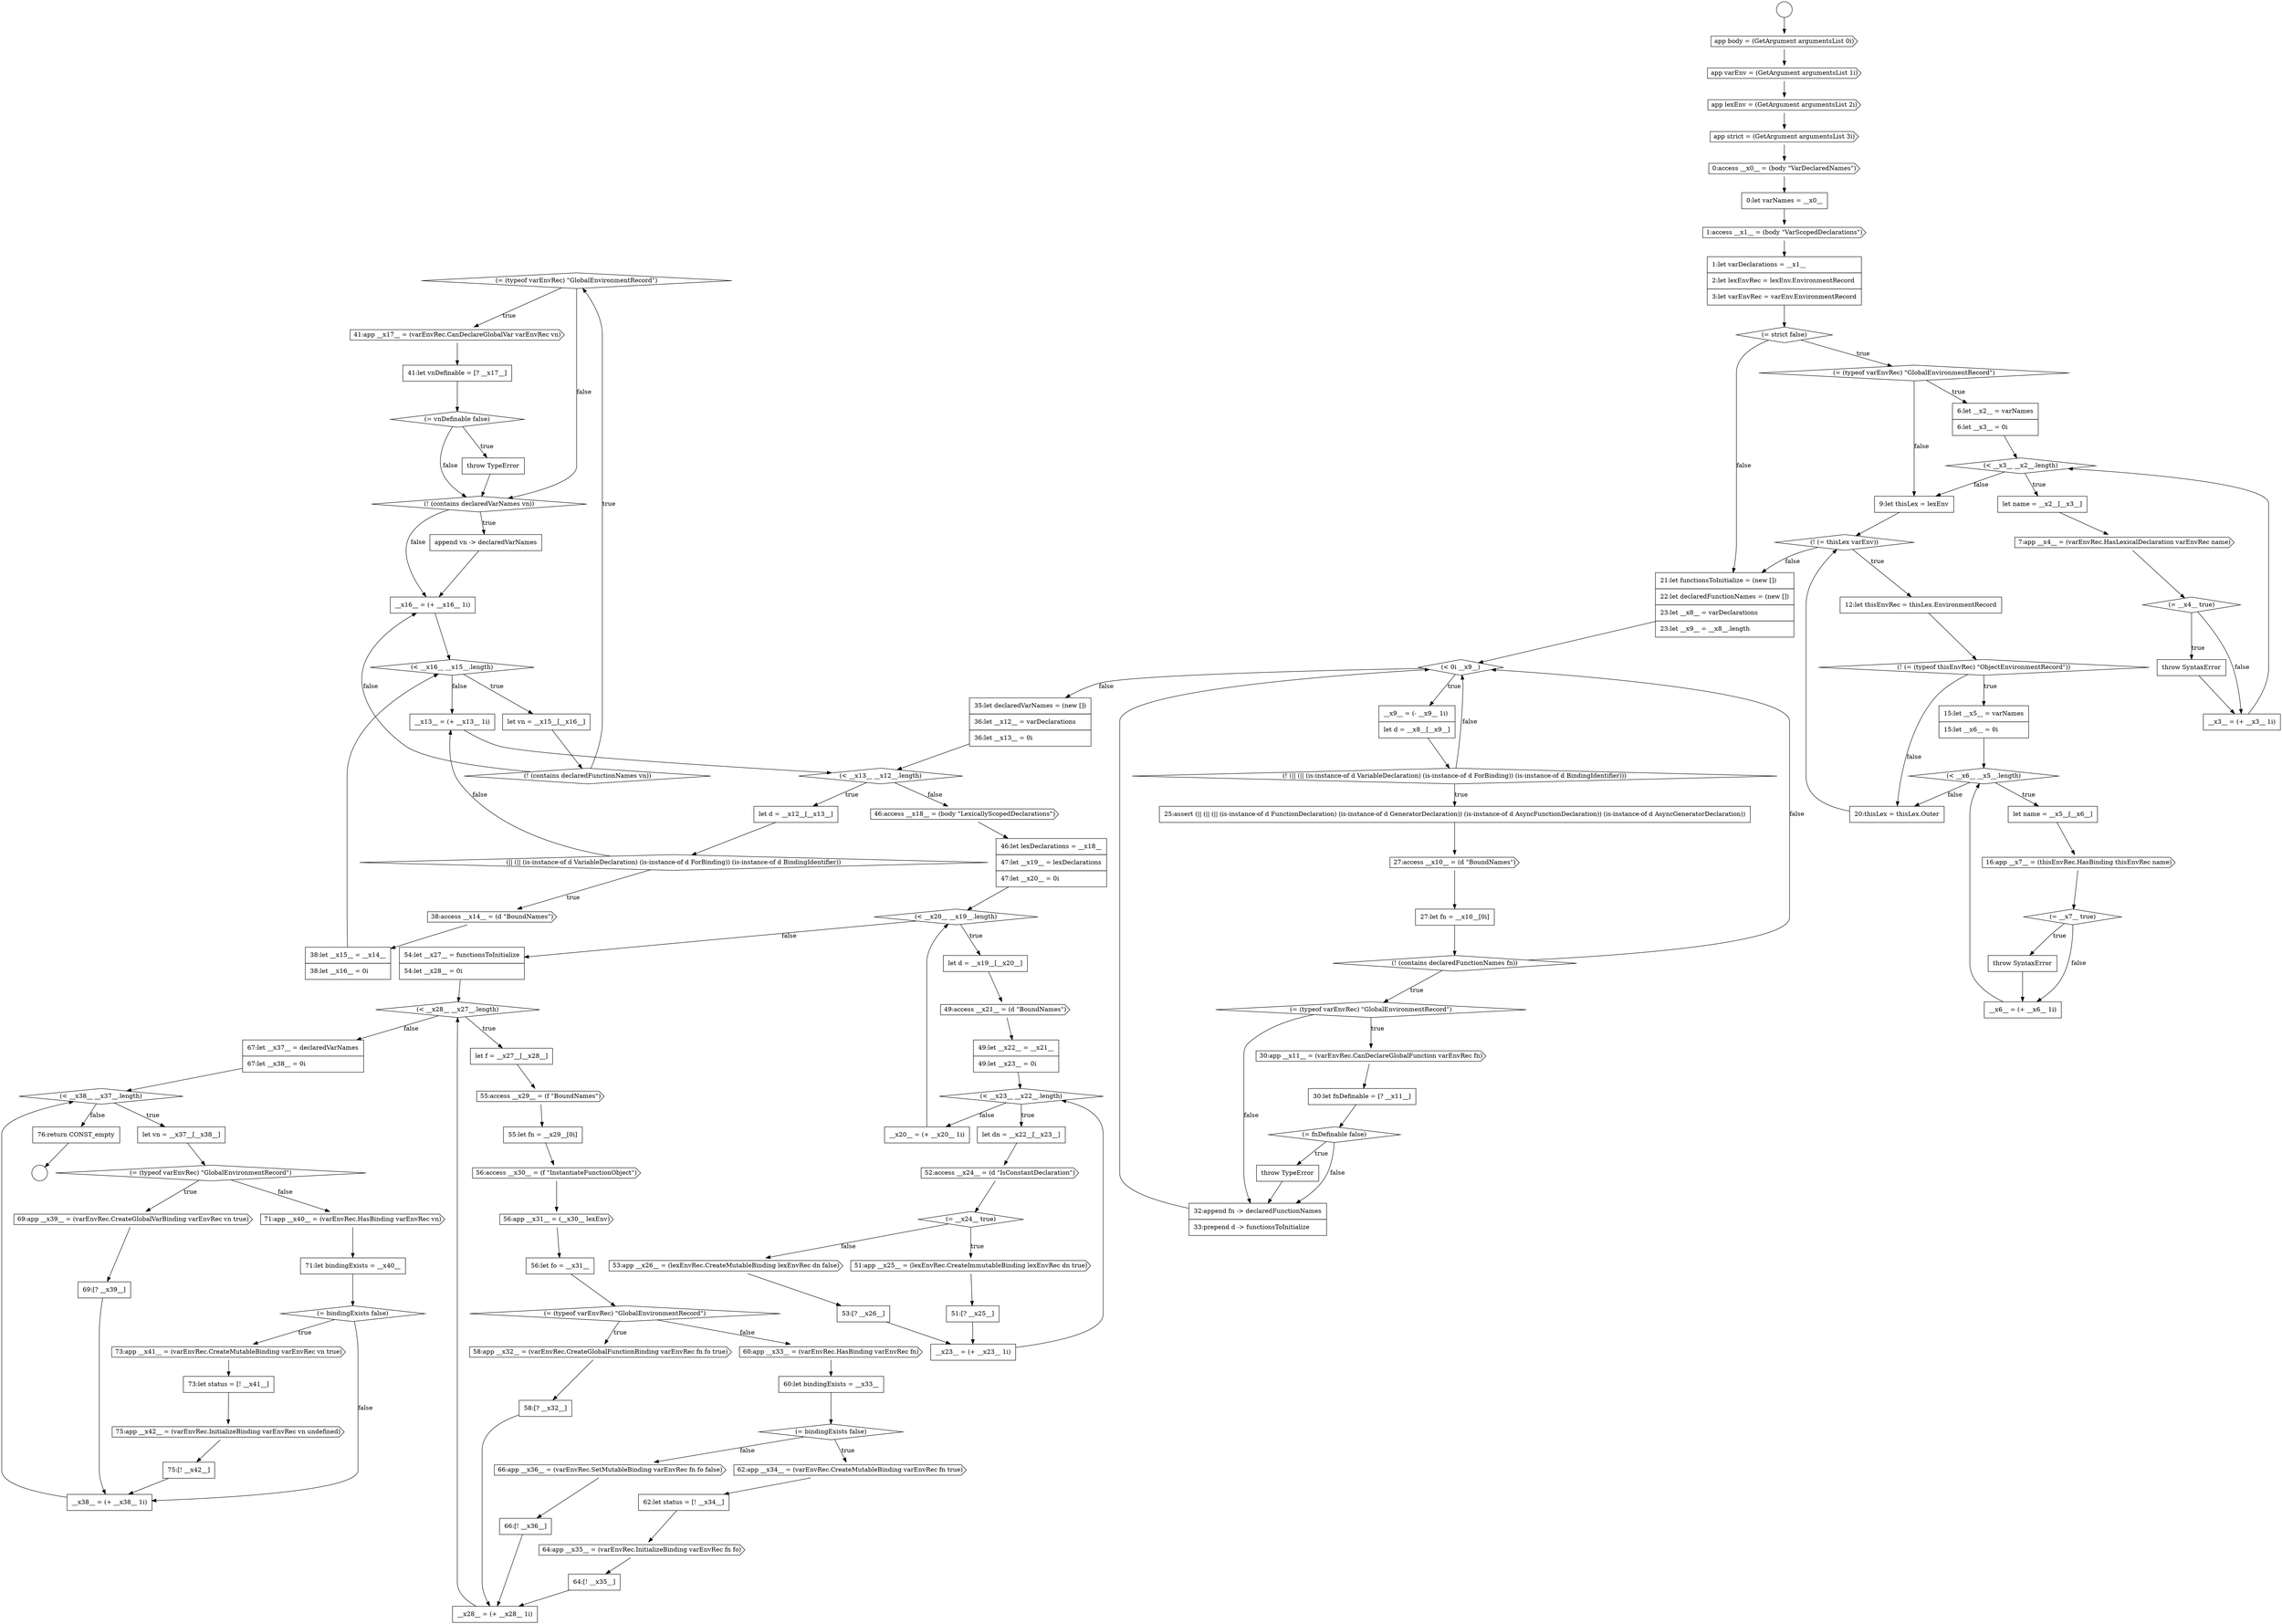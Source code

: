 digraph {
  node11391 [shape=diamond, label=<<font color="black">(= (typeof varEnvRec) &quot;GlobalEnvironmentRecord&quot;)</font>> color="black" fillcolor="white" style=filled]
  node11445 [shape=diamond, label=<<font color="black">(= bindingExists false)</font>> color="black" fillcolor="white" style=filled]
  node11372 [shape=none, margin=0, label=<<font color="black">
    <table border="0" cellborder="1" cellspacing="0" cellpadding="10">
      <tr><td align="left">25:assert (|| (|| (|| (is-instance-of d FunctionDeclaration) (is-instance-of d GeneratorDeclaration)) (is-instance-of d AsyncFunctionDeclaration)) (is-instance-of d AsyncGeneratorDeclaration))</td></tr>
    </table>
  </font>> color="black" fillcolor="white" style=filled]
  node11394 [shape=diamond, label=<<font color="black">(= vnDefinable false)</font>> color="black" fillcolor="white" style=filled]
  node11385 [shape=diamond, label=<<font color="black">(|| (|| (is-instance-of d VariableDeclaration) (is-instance-of d ForBinding)) (is-instance-of d BindingIdentifier))</font>> color="black" fillcolor="white" style=filled]
  node11352 [shape=cds, label=<<font color="black">7:app __x4__ = (varEnvRec.HasLexicalDeclaration varEnvRec name)</font>> color="black" fillcolor="white" style=filled]
  node11350 [shape=diamond, label=<<font color="black">(&lt; __x3__ __x2__.length)</font>> color="black" fillcolor="white" style=filled]
  node11409 [shape=diamond, label=<<font color="black">(= __x24__ true)</font>> color="black" fillcolor="white" style=filled]
  node11353 [shape=diamond, label=<<font color="black">(= __x4__ true)</font>> color="black" fillcolor="white" style=filled]
  node11440 [shape=diamond, label=<<font color="black">(= (typeof varEnvRec) &quot;GlobalEnvironmentRecord&quot;)</font>> color="black" fillcolor="white" style=filled]
  node11399 [shape=none, margin=0, label=<<font color="black">
    <table border="0" cellborder="1" cellspacing="0" cellpadding="10">
      <tr><td align="left">__x13__ = (+ __x13__ 1i)</td></tr>
    </table>
  </font>> color="black" fillcolor="white" style=filled]
  node11417 [shape=diamond, label=<<font color="black">(&lt; __x28__ __x27__.length)</font>> color="black" fillcolor="white" style=filled]
  node11449 [shape=none, margin=0, label=<<font color="black">
    <table border="0" cellborder="1" cellspacing="0" cellpadding="10">
      <tr><td align="left">75:[! __x42__]</td></tr>
    </table>
  </font>> color="black" fillcolor="white" style=filled]
  node11436 [shape=none, margin=0, label=<<font color="black">
    <table border="0" cellborder="1" cellspacing="0" cellpadding="10">
      <tr><td align="left">__x28__ = (+ __x28__ 1i)</td></tr>
    </table>
  </font>> color="black" fillcolor="white" style=filled]
  node11382 [shape=none, margin=0, label=<<font color="black">
    <table border="0" cellborder="1" cellspacing="0" cellpadding="10">
      <tr><td align="left">35:let declaredVarNames = (new [])</td></tr>
      <tr><td align="left">36:let __x12__ = varDeclarations</td></tr>
      <tr><td align="left">36:let __x13__ = 0i</td></tr>
    </table>
  </font>> color="black" fillcolor="white" style=filled]
  node11340 [shape=cds, label=<<font color="black">app varEnv = (GetArgument argumentsList 1i)</font>> color="black" fillcolor="white" style=filled]
  node11426 [shape=none, margin=0, label=<<font color="black">
    <table border="0" cellborder="1" cellspacing="0" cellpadding="10">
      <tr><td align="left">58:[? __x32__]</td></tr>
    </table>
  </font>> color="black" fillcolor="white" style=filled]
  node11421 [shape=cds, label=<<font color="black">56:access __x30__ = (f &quot;InstantiateFunctionObject&quot;)</font>> color="black" fillcolor="white" style=filled]
  node11431 [shape=none, margin=0, label=<<font color="black">
    <table border="0" cellborder="1" cellspacing="0" cellpadding="10">
      <tr><td align="left">62:let status = [! __x34__]</td></tr>
    </table>
  </font>> color="black" fillcolor="white" style=filled]
  node11448 [shape=cds, label=<<font color="black">75:app __x42__ = (varEnvRec.InitializeBinding varEnvRec vn undefined)</font>> color="black" fillcolor="white" style=filled]
  node11416 [shape=none, margin=0, label=<<font color="black">
    <table border="0" cellborder="1" cellspacing="0" cellpadding="10">
      <tr><td align="left">54:let __x27__ = functionsToInitialize</td></tr>
      <tr><td align="left">54:let __x28__ = 0i</td></tr>
    </table>
  </font>> color="black" fillcolor="white" style=filled]
  node11378 [shape=none, margin=0, label=<<font color="black">
    <table border="0" cellborder="1" cellspacing="0" cellpadding="10">
      <tr><td align="left">30:let fnDefinable = [? __x11__]</td></tr>
    </table>
  </font>> color="black" fillcolor="white" style=filled]
  node11363 [shape=cds, label=<<font color="black">16:app __x7__ = (thisEnvRec.HasBinding thisEnvRec name)</font>> color="black" fillcolor="white" style=filled]
  node11404 [shape=cds, label=<<font color="black">49:access __x21__ = (d &quot;BoundNames&quot;)</font>> color="black" fillcolor="white" style=filled]
  node11441 [shape=cds, label=<<font color="black">69:app __x39__ = (varEnvRec.CreateGlobalVarBinding varEnvRec vn true)</font>> color="black" fillcolor="white" style=filled]
  node11344 [shape=none, margin=0, label=<<font color="black">
    <table border="0" cellborder="1" cellspacing="0" cellpadding="10">
      <tr><td align="left">0:let varNames = __x0__</td></tr>
    </table>
  </font>> color="black" fillcolor="white" style=filled]
  node11389 [shape=none, margin=0, label=<<font color="black">
    <table border="0" cellborder="1" cellspacing="0" cellpadding="10">
      <tr><td align="left">let vn = __x15__[__x16__]</td></tr>
    </table>
  </font>> color="black" fillcolor="white" style=filled]
  node11398 [shape=none, margin=0, label=<<font color="black">
    <table border="0" cellborder="1" cellspacing="0" cellpadding="10">
      <tr><td align="left">__x16__ = (+ __x16__ 1i)</td></tr>
    </table>
  </font>> color="black" fillcolor="white" style=filled]
  node11446 [shape=cds, label=<<font color="black">73:app __x41__ = (varEnvRec.CreateMutableBinding varEnvRec vn true)</font>> color="black" fillcolor="white" style=filled]
  node11346 [shape=none, margin=0, label=<<font color="black">
    <table border="0" cellborder="1" cellspacing="0" cellpadding="10">
      <tr><td align="left">1:let varDeclarations = __x1__</td></tr>
      <tr><td align="left">2:let lexEnvRec = lexEnv.EnvironmentRecord</td></tr>
      <tr><td align="left">3:let varEnvRec = varEnv.EnvironmentRecord</td></tr>
    </table>
  </font>> color="black" fillcolor="white" style=filled]
  node11408 [shape=cds, label=<<font color="black">52:access __x24__ = (d &quot;IsConstantDeclaration&quot;)</font>> color="black" fillcolor="white" style=filled]
  node11367 [shape=none, margin=0, label=<<font color="black">
    <table border="0" cellborder="1" cellspacing="0" cellpadding="10">
      <tr><td align="left">20:thisLex = thisLex.Outer</td></tr>
    </table>
  </font>> color="black" fillcolor="white" style=filled]
  node11357 [shape=diamond, label=<<font color="black">(! (= thisLex varEnv))</font>> color="black" fillcolor="white" style=filled]
  node11384 [shape=none, margin=0, label=<<font color="black">
    <table border="0" cellborder="1" cellspacing="0" cellpadding="10">
      <tr><td align="left">let d = __x12__[__x13__]</td></tr>
    </table>
  </font>> color="black" fillcolor="white" style=filled]
  node11413 [shape=none, margin=0, label=<<font color="black">
    <table border="0" cellborder="1" cellspacing="0" cellpadding="10">
      <tr><td align="left">53:[? __x26__]</td></tr>
    </table>
  </font>> color="black" fillcolor="white" style=filled]
  node11395 [shape=none, margin=0, label=<<font color="black">
    <table border="0" cellborder="1" cellspacing="0" cellpadding="10">
      <tr><td align="left">throw TypeError</td></tr>
    </table>
  </font>> color="black" fillcolor="white" style=filled]
  node11410 [shape=cds, label=<<font color="black">51:app __x25__ = (lexEnvRec.CreateImmutableBinding lexEnvRec dn true)</font>> color="black" fillcolor="white" style=filled]
  node11424 [shape=diamond, label=<<font color="black">(= (typeof varEnvRec) &quot;GlobalEnvironmentRecord&quot;)</font>> color="black" fillcolor="white" style=filled]
  node11339 [shape=cds, label=<<font color="black">app body = (GetArgument argumentsList 0i)</font>> color="black" fillcolor="white" style=filled]
  node11388 [shape=diamond, label=<<font color="black">(&lt; __x16__ __x15__.length)</font>> color="black" fillcolor="white" style=filled]
  node11439 [shape=none, margin=0, label=<<font color="black">
    <table border="0" cellborder="1" cellspacing="0" cellpadding="10">
      <tr><td align="left">let vn = __x37__[__x38__]</td></tr>
    </table>
  </font>> color="black" fillcolor="white" style=filled]
  node11371 [shape=diamond, label=<<font color="black">(! (|| (|| (is-instance-of d VariableDeclaration) (is-instance-of d ForBinding)) (is-instance-of d BindingIdentifier)))</font>> color="black" fillcolor="white" style=filled]
  node11376 [shape=diamond, label=<<font color="black">(= (typeof varEnvRec) &quot;GlobalEnvironmentRecord&quot;)</font>> color="black" fillcolor="white" style=filled]
  node11420 [shape=none, margin=0, label=<<font color="black">
    <table border="0" cellborder="1" cellspacing="0" cellpadding="10">
      <tr><td align="left">55:let fn = __x29__[0i]</td></tr>
    </table>
  </font>> color="black" fillcolor="white" style=filled]
  node11356 [shape=none, margin=0, label=<<font color="black">
    <table border="0" cellborder="1" cellspacing="0" cellpadding="10">
      <tr><td align="left">9:let thisLex = lexEnv</td></tr>
    </table>
  </font>> color="black" fillcolor="white" style=filled]
  node11435 [shape=none, margin=0, label=<<font color="black">
    <table border="0" cellborder="1" cellspacing="0" cellpadding="10">
      <tr><td align="left">66:[! __x36__]</td></tr>
    </table>
  </font>> color="black" fillcolor="white" style=filled]
  node11400 [shape=cds, label=<<font color="black">46:access __x18__ = (body &quot;LexicallyScopedDeclarations&quot;)</font>> color="black" fillcolor="white" style=filled]
  node11364 [shape=diamond, label=<<font color="black">(= __x7__ true)</font>> color="black" fillcolor="white" style=filled]
  node11403 [shape=none, margin=0, label=<<font color="black">
    <table border="0" cellborder="1" cellspacing="0" cellpadding="10">
      <tr><td align="left">let d = __x19__[__x20__]</td></tr>
    </table>
  </font>> color="black" fillcolor="white" style=filled]
  node11442 [shape=none, margin=0, label=<<font color="black">
    <table border="0" cellborder="1" cellspacing="0" cellpadding="10">
      <tr><td align="left">69:[? __x39__]</td></tr>
    </table>
  </font>> color="black" fillcolor="white" style=filled]
  node11432 [shape=cds, label=<<font color="black">64:app __x35__ = (varEnvRec.InitializeBinding varEnvRec fn fo)</font>> color="black" fillcolor="white" style=filled]
  node11360 [shape=none, margin=0, label=<<font color="black">
    <table border="0" cellborder="1" cellspacing="0" cellpadding="10">
      <tr><td align="left">15:let __x5__ = varNames</td></tr>
      <tr><td align="left">15:let __x6__ = 0i</td></tr>
    </table>
  </font>> color="black" fillcolor="white" style=filled]
  node11347 [shape=diamond, label=<<font color="black">(= strict false)</font>> color="black" fillcolor="white" style=filled]
  node11368 [shape=none, margin=0, label=<<font color="black">
    <table border="0" cellborder="1" cellspacing="0" cellpadding="10">
      <tr><td align="left">21:let functionsToInitialize = (new [])</td></tr>
      <tr><td align="left">22:let declaredFunctionNames = (new [])</td></tr>
      <tr><td align="left">23:let __x8__ = varDeclarations</td></tr>
      <tr><td align="left">23:let __x9__ = __x8__.length</td></tr>
    </table>
  </font>> color="black" fillcolor="white" style=filled]
  node11407 [shape=none, margin=0, label=<<font color="black">
    <table border="0" cellborder="1" cellspacing="0" cellpadding="10">
      <tr><td align="left">let dn = __x22__[__x23__]</td></tr>
    </table>
  </font>> color="black" fillcolor="white" style=filled]
  node11414 [shape=none, margin=0, label=<<font color="black">
    <table border="0" cellborder="1" cellspacing="0" cellpadding="10">
      <tr><td align="left">__x23__ = (+ __x23__ 1i)</td></tr>
    </table>
  </font>> color="black" fillcolor="white" style=filled]
  node11379 [shape=diamond, label=<<font color="black">(= fnDefinable false)</font>> color="black" fillcolor="white" style=filled]
  node11427 [shape=cds, label=<<font color="black">60:app __x33__ = (varEnvRec.HasBinding varEnvRec fn)</font>> color="black" fillcolor="white" style=filled]
  node11343 [shape=cds, label=<<font color="black">0:access __x0__ = (body &quot;VarDeclaredNames&quot;)</font>> color="black" fillcolor="white" style=filled]
  node11396 [shape=diamond, label=<<font color="black">(! (contains declaredVarNames vn))</font>> color="black" fillcolor="white" style=filled]
  node11434 [shape=cds, label=<<font color="black">66:app __x36__ = (varEnvRec.SetMutableBinding varEnvRec fn fo false)</font>> color="black" fillcolor="white" style=filled]
  node11411 [shape=none, margin=0, label=<<font color="black">
    <table border="0" cellborder="1" cellspacing="0" cellpadding="10">
      <tr><td align="left">51:[? __x25__]</td></tr>
    </table>
  </font>> color="black" fillcolor="white" style=filled]
  node11423 [shape=none, margin=0, label=<<font color="black">
    <table border="0" cellborder="1" cellspacing="0" cellpadding="10">
      <tr><td align="left">56:let fo = __x31__</td></tr>
    </table>
  </font>> color="black" fillcolor="white" style=filled]
  node11370 [shape=none, margin=0, label=<<font color="black">
    <table border="0" cellborder="1" cellspacing="0" cellpadding="10">
      <tr><td align="left">__x9__ = (- __x9__ 1i)</td></tr>
      <tr><td align="left">let d = __x8__[__x9__]</td></tr>
    </table>
  </font>> color="black" fillcolor="white" style=filled]
  node11451 [shape=none, margin=0, label=<<font color="black">
    <table border="0" cellborder="1" cellspacing="0" cellpadding="10">
      <tr><td align="left">76:return CONST_empty</td></tr>
    </table>
  </font>> color="black" fillcolor="white" style=filled]
  node11355 [shape=none, margin=0, label=<<font color="black">
    <table border="0" cellborder="1" cellspacing="0" cellpadding="10">
      <tr><td align="left">__x3__ = (+ __x3__ 1i)</td></tr>
    </table>
  </font>> color="black" fillcolor="white" style=filled]
  node11338 [shape=circle label=" " color="black" fillcolor="white" style=filled]
  node11365 [shape=none, margin=0, label=<<font color="black">
    <table border="0" cellborder="1" cellspacing="0" cellpadding="10">
      <tr><td align="left">throw SyntaxError</td></tr>
    </table>
  </font>> color="black" fillcolor="white" style=filled]
  node11438 [shape=diamond, label=<<font color="black">(&lt; __x38__ __x37__.length)</font>> color="black" fillcolor="white" style=filled]
  node11406 [shape=diamond, label=<<font color="black">(&lt; __x23__ __x22__.length)</font>> color="black" fillcolor="white" style=filled]
  node11419 [shape=cds, label=<<font color="black">55:access __x29__ = (f &quot;BoundNames&quot;)</font>> color="black" fillcolor="white" style=filled]
  node11392 [shape=cds, label=<<font color="black">41:app __x17__ = (varEnvRec.CanDeclareGlobalVar varEnvRec vn)</font>> color="black" fillcolor="white" style=filled]
  node11387 [shape=none, margin=0, label=<<font color="black">
    <table border="0" cellborder="1" cellspacing="0" cellpadding="10">
      <tr><td align="left">38:let __x15__ = __x14__</td></tr>
      <tr><td align="left">38:let __x16__ = 0i</td></tr>
    </table>
  </font>> color="black" fillcolor="white" style=filled]
  node11375 [shape=diamond, label=<<font color="black">(! (contains declaredFunctionNames fn))</font>> color="black" fillcolor="white" style=filled]
  node11348 [shape=diamond, label=<<font color="black">(= (typeof varEnvRec) &quot;GlobalEnvironmentRecord&quot;)</font>> color="black" fillcolor="white" style=filled]
  node11380 [shape=none, margin=0, label=<<font color="black">
    <table border="0" cellborder="1" cellspacing="0" cellpadding="10">
      <tr><td align="left">throw TypeError</td></tr>
    </table>
  </font>> color="black" fillcolor="white" style=filled]
  node11342 [shape=cds, label=<<font color="black">app strict = (GetArgument argumentsList 3i)</font>> color="black" fillcolor="white" style=filled]
  node11359 [shape=diamond, label=<<font color="black">(! (= (typeof thisEnvRec) &quot;ObjectEnvironmentRecord&quot;))</font>> color="black" fillcolor="white" style=filled]
  node11361 [shape=diamond, label=<<font color="black">(&lt; __x6__ __x5__.length)</font>> color="black" fillcolor="white" style=filled]
  node11402 [shape=diamond, label=<<font color="black">(&lt; __x20__ __x19__.length)</font>> color="black" fillcolor="white" style=filled]
  node11428 [shape=none, margin=0, label=<<font color="black">
    <table border="0" cellborder="1" cellspacing="0" cellpadding="10">
      <tr><td align="left">60:let bindingExists = __x33__</td></tr>
    </table>
  </font>> color="black" fillcolor="white" style=filled]
  node11443 [shape=cds, label=<<font color="black">71:app __x40__ = (varEnvRec.HasBinding varEnvRec vn)</font>> color="black" fillcolor="white" style=filled]
  node11429 [shape=diamond, label=<<font color="black">(= bindingExists false)</font>> color="black" fillcolor="white" style=filled]
  node11374 [shape=none, margin=0, label=<<font color="black">
    <table border="0" cellborder="1" cellspacing="0" cellpadding="10">
      <tr><td align="left">27:let fn = __x10__[0i]</td></tr>
    </table>
  </font>> color="black" fillcolor="white" style=filled]
  node11354 [shape=none, margin=0, label=<<font color="black">
    <table border="0" cellborder="1" cellspacing="0" cellpadding="10">
      <tr><td align="left">throw SyntaxError</td></tr>
    </table>
  </font>> color="black" fillcolor="white" style=filled]
  node11386 [shape=cds, label=<<font color="black">38:access __x14__ = (d &quot;BoundNames&quot;)</font>> color="black" fillcolor="white" style=filled]
  node11351 [shape=none, margin=0, label=<<font color="black">
    <table border="0" cellborder="1" cellspacing="0" cellpadding="10">
      <tr><td align="left">let name = __x2__[__x3__]</td></tr>
    </table>
  </font>> color="black" fillcolor="white" style=filled]
  node11349 [shape=none, margin=0, label=<<font color="black">
    <table border="0" cellborder="1" cellspacing="0" cellpadding="10">
      <tr><td align="left">6:let __x2__ = varNames</td></tr>
      <tr><td align="left">6:let __x3__ = 0i</td></tr>
    </table>
  </font>> color="black" fillcolor="white" style=filled]
  node11369 [shape=diamond, label=<<font color="black">(&lt; 0i __x9__)</font>> color="black" fillcolor="white" style=filled]
  node11393 [shape=none, margin=0, label=<<font color="black">
    <table border="0" cellborder="1" cellspacing="0" cellpadding="10">
      <tr><td align="left">41:let vnDefinable = [? __x17__]</td></tr>
    </table>
  </font>> color="black" fillcolor="white" style=filled]
  node11450 [shape=none, margin=0, label=<<font color="black">
    <table border="0" cellborder="1" cellspacing="0" cellpadding="10">
      <tr><td align="left">__x38__ = (+ __x38__ 1i)</td></tr>
    </table>
  </font>> color="black" fillcolor="white" style=filled]
  node11383 [shape=diamond, label=<<font color="black">(&lt; __x13__ __x12__.length)</font>> color="black" fillcolor="white" style=filled]
  node11412 [shape=cds, label=<<font color="black">53:app __x26__ = (lexEnvRec.CreateMutableBinding lexEnvRec dn false)</font>> color="black" fillcolor="white" style=filled]
  node11337 [shape=circle label=" " color="black" fillcolor="white" style=filled]
  node11433 [shape=none, margin=0, label=<<font color="black">
    <table border="0" cellborder="1" cellspacing="0" cellpadding="10">
      <tr><td align="left">64:[! __x35__]</td></tr>
    </table>
  </font>> color="black" fillcolor="white" style=filled]
  node11366 [shape=none, margin=0, label=<<font color="black">
    <table border="0" cellborder="1" cellspacing="0" cellpadding="10">
      <tr><td align="left">__x6__ = (+ __x6__ 1i)</td></tr>
    </table>
  </font>> color="black" fillcolor="white" style=filled]
  node11405 [shape=none, margin=0, label=<<font color="black">
    <table border="0" cellborder="1" cellspacing="0" cellpadding="10">
      <tr><td align="left">49:let __x22__ = __x21__</td></tr>
      <tr><td align="left">49:let __x23__ = 0i</td></tr>
    </table>
  </font>> color="black" fillcolor="white" style=filled]
  node11381 [shape=none, margin=0, label=<<font color="black">
    <table border="0" cellborder="1" cellspacing="0" cellpadding="10">
      <tr><td align="left">32:append fn -&gt; declaredFunctionNames</td></tr>
      <tr><td align="left">33:prepend d -&gt; functionsToInitialize</td></tr>
    </table>
  </font>> color="black" fillcolor="white" style=filled]
  node11418 [shape=none, margin=0, label=<<font color="black">
    <table border="0" cellborder="1" cellspacing="0" cellpadding="10">
      <tr><td align="left">let f = __x27__[__x28__]</td></tr>
    </table>
  </font>> color="black" fillcolor="white" style=filled]
  node11447 [shape=none, margin=0, label=<<font color="black">
    <table border="0" cellborder="1" cellspacing="0" cellpadding="10">
      <tr><td align="left">73:let status = [! __x41__]</td></tr>
    </table>
  </font>> color="black" fillcolor="white" style=filled]
  node11437 [shape=none, margin=0, label=<<font color="black">
    <table border="0" cellborder="1" cellspacing="0" cellpadding="10">
      <tr><td align="left">67:let __x37__ = declaredVarNames</td></tr>
      <tr><td align="left">67:let __x38__ = 0i</td></tr>
    </table>
  </font>> color="black" fillcolor="white" style=filled]
  node11341 [shape=cds, label=<<font color="black">app lexEnv = (GetArgument argumentsList 2i)</font>> color="black" fillcolor="white" style=filled]
  node11362 [shape=none, margin=0, label=<<font color="black">
    <table border="0" cellborder="1" cellspacing="0" cellpadding="10">
      <tr><td align="left">let name = __x5__[__x6__]</td></tr>
    </table>
  </font>> color="black" fillcolor="white" style=filled]
  node11422 [shape=cds, label=<<font color="black">56:app __x31__ = (__x30__ lexEnv)</font>> color="black" fillcolor="white" style=filled]
  node11377 [shape=cds, label=<<font color="black">30:app __x11__ = (varEnvRec.CanDeclareGlobalFunction varEnvRec fn)</font>> color="black" fillcolor="white" style=filled]
  node11401 [shape=none, margin=0, label=<<font color="black">
    <table border="0" cellborder="1" cellspacing="0" cellpadding="10">
      <tr><td align="left">46:let lexDeclarations = __x18__</td></tr>
      <tr><td align="left">47:let __x19__ = lexDeclarations</td></tr>
      <tr><td align="left">47:let __x20__ = 0i</td></tr>
    </table>
  </font>> color="black" fillcolor="white" style=filled]
  node11415 [shape=none, margin=0, label=<<font color="black">
    <table border="0" cellborder="1" cellspacing="0" cellpadding="10">
      <tr><td align="left">__x20__ = (+ __x20__ 1i)</td></tr>
    </table>
  </font>> color="black" fillcolor="white" style=filled]
  node11390 [shape=diamond, label=<<font color="black">(! (contains declaredFunctionNames vn))</font>> color="black" fillcolor="white" style=filled]
  node11358 [shape=none, margin=0, label=<<font color="black">
    <table border="0" cellborder="1" cellspacing="0" cellpadding="10">
      <tr><td align="left">12:let thisEnvRec = thisLex.EnvironmentRecord</td></tr>
    </table>
  </font>> color="black" fillcolor="white" style=filled]
  node11425 [shape=cds, label=<<font color="black">58:app __x32__ = (varEnvRec.CreateGlobalFunctionBinding varEnvRec fn fo true)</font>> color="black" fillcolor="white" style=filled]
  node11345 [shape=cds, label=<<font color="black">1:access __x1__ = (body &quot;VarScopedDeclarations&quot;)</font>> color="black" fillcolor="white" style=filled]
  node11373 [shape=cds, label=<<font color="black">27:access __x10__ = (d &quot;BoundNames&quot;)</font>> color="black" fillcolor="white" style=filled]
  node11430 [shape=cds, label=<<font color="black">62:app __x34__ = (varEnvRec.CreateMutableBinding varEnvRec fn true)</font>> color="black" fillcolor="white" style=filled]
  node11397 [shape=none, margin=0, label=<<font color="black">
    <table border="0" cellborder="1" cellspacing="0" cellpadding="10">
      <tr><td align="left">append vn -&gt; declaredVarNames</td></tr>
    </table>
  </font>> color="black" fillcolor="white" style=filled]
  node11444 [shape=none, margin=0, label=<<font color="black">
    <table border="0" cellborder="1" cellspacing="0" cellpadding="10">
      <tr><td align="left">71:let bindingExists = __x40__</td></tr>
    </table>
  </font>> color="black" fillcolor="white" style=filled]
  node11375 -> node11376 [label=<<font color="black">true</font>> color="black"]
  node11375 -> node11369 [label=<<font color="black">false</font>> color="black"]
  node11344 -> node11345 [ color="black"]
  node11371 -> node11372 [label=<<font color="black">true</font>> color="black"]
  node11371 -> node11369 [label=<<font color="black">false</font>> color="black"]
  node11420 -> node11421 [ color="black"]
  node11397 -> node11398 [ color="black"]
  node11369 -> node11370 [label=<<font color="black">true</font>> color="black"]
  node11369 -> node11382 [label=<<font color="black">false</font>> color="black"]
  node11401 -> node11402 [ color="black"]
  node11441 -> node11442 [ color="black"]
  node11389 -> node11390 [ color="black"]
  node11384 -> node11385 [ color="black"]
  node11377 -> node11378 [ color="black"]
  node11437 -> node11438 [ color="black"]
  node11367 -> node11357 [ color="black"]
  node11392 -> node11393 [ color="black"]
  node11361 -> node11362 [label=<<font color="black">true</font>> color="black"]
  node11361 -> node11367 [label=<<font color="black">false</font>> color="black"]
  node11429 -> node11430 [label=<<font color="black">true</font>> color="black"]
  node11429 -> node11434 [label=<<font color="black">false</font>> color="black"]
  node11395 -> node11396 [ color="black"]
  node11354 -> node11355 [ color="black"]
  node11405 -> node11406 [ color="black"]
  node11345 -> node11346 [ color="black"]
  node11382 -> node11383 [ color="black"]
  node11351 -> node11352 [ color="black"]
  node11370 -> node11371 [ color="black"]
  node11444 -> node11445 [ color="black"]
  node11374 -> node11375 [ color="black"]
  node11352 -> node11353 [ color="black"]
  node11427 -> node11428 [ color="black"]
  node11386 -> node11387 [ color="black"]
  node11342 -> node11343 [ color="black"]
  node11349 -> node11350 [ color="black"]
  node11379 -> node11380 [label=<<font color="black">true</font>> color="black"]
  node11379 -> node11381 [label=<<font color="black">false</font>> color="black"]
  node11424 -> node11425 [label=<<font color="black">true</font>> color="black"]
  node11424 -> node11427 [label=<<font color="black">false</font>> color="black"]
  node11365 -> node11366 [ color="black"]
  node11438 -> node11439 [label=<<font color="black">true</font>> color="black"]
  node11438 -> node11451 [label=<<font color="black">false</font>> color="black"]
  node11363 -> node11364 [ color="black"]
  node11385 -> node11386 [label=<<font color="black">true</font>> color="black"]
  node11385 -> node11399 [label=<<font color="black">false</font>> color="black"]
  node11399 -> node11383 [ color="black"]
  node11425 -> node11426 [ color="black"]
  node11443 -> node11444 [ color="black"]
  node11406 -> node11407 [label=<<font color="black">true</font>> color="black"]
  node11406 -> node11415 [label=<<font color="black">false</font>> color="black"]
  node11442 -> node11450 [ color="black"]
  node11411 -> node11414 [ color="black"]
  node11409 -> node11410 [label=<<font color="black">true</font>> color="black"]
  node11409 -> node11412 [label=<<font color="black">false</font>> color="black"]
  node11340 -> node11341 [ color="black"]
  node11421 -> node11422 [ color="black"]
  node11390 -> node11391 [label=<<font color="black">true</font>> color="black"]
  node11390 -> node11398 [label=<<font color="black">false</font>> color="black"]
  node11414 -> node11406 [ color="black"]
  node11396 -> node11397 [label=<<font color="black">true</font>> color="black"]
  node11396 -> node11398 [label=<<font color="black">false</font>> color="black"]
  node11372 -> node11373 [ color="black"]
  node11410 -> node11411 [ color="black"]
  node11364 -> node11365 [label=<<font color="black">true</font>> color="black"]
  node11364 -> node11366 [label=<<font color="black">false</font>> color="black"]
  node11435 -> node11436 [ color="black"]
  node11341 -> node11342 [ color="black"]
  node11348 -> node11349 [label=<<font color="black">true</font>> color="black"]
  node11348 -> node11356 [label=<<font color="black">false</font>> color="black"]
  node11350 -> node11351 [label=<<font color="black">true</font>> color="black"]
  node11350 -> node11356 [label=<<font color="black">false</font>> color="black"]
  node11447 -> node11448 [ color="black"]
  node11407 -> node11408 [ color="black"]
  node11343 -> node11344 [ color="black"]
  node11376 -> node11377 [label=<<font color="black">true</font>> color="black"]
  node11376 -> node11381 [label=<<font color="black">false</font>> color="black"]
  node11419 -> node11420 [ color="black"]
  node11373 -> node11374 [ color="black"]
  node11446 -> node11447 [ color="black"]
  node11436 -> node11417 [ color="black"]
  node11402 -> node11403 [label=<<font color="black">true</font>> color="black"]
  node11402 -> node11416 [label=<<font color="black">false</font>> color="black"]
  node11347 -> node11348 [label=<<font color="black">true</font>> color="black"]
  node11347 -> node11368 [label=<<font color="black">false</font>> color="black"]
  node11387 -> node11388 [ color="black"]
  node11433 -> node11436 [ color="black"]
  node11404 -> node11405 [ color="black"]
  node11403 -> node11404 [ color="black"]
  node11337 -> node11339 [ color="black"]
  node11380 -> node11381 [ color="black"]
  node11393 -> node11394 [ color="black"]
  node11412 -> node11413 [ color="black"]
  node11408 -> node11409 [ color="black"]
  node11355 -> node11350 [ color="black"]
  node11448 -> node11449 [ color="black"]
  node11339 -> node11340 [ color="black"]
  node11440 -> node11441 [label=<<font color="black">true</font>> color="black"]
  node11440 -> node11443 [label=<<font color="black">false</font>> color="black"]
  node11426 -> node11436 [ color="black"]
  node11368 -> node11369 [ color="black"]
  node11415 -> node11402 [ color="black"]
  node11366 -> node11361 [ color="black"]
  node11451 -> node11338 [ color="black"]
  node11450 -> node11438 [ color="black"]
  node11378 -> node11379 [ color="black"]
  node11413 -> node11414 [ color="black"]
  node11439 -> node11440 [ color="black"]
  node11346 -> node11347 [ color="black"]
  node11398 -> node11388 [ color="black"]
  node11359 -> node11360 [label=<<font color="black">true</font>> color="black"]
  node11359 -> node11367 [label=<<font color="black">false</font>> color="black"]
  node11431 -> node11432 [ color="black"]
  node11394 -> node11395 [label=<<font color="black">true</font>> color="black"]
  node11394 -> node11396 [label=<<font color="black">false</font>> color="black"]
  node11381 -> node11369 [ color="black"]
  node11357 -> node11358 [label=<<font color="black">true</font>> color="black"]
  node11357 -> node11368 [label=<<font color="black">false</font>> color="black"]
  node11358 -> node11359 [ color="black"]
  node11423 -> node11424 [ color="black"]
  node11449 -> node11450 [ color="black"]
  node11391 -> node11392 [label=<<font color="black">true</font>> color="black"]
  node11391 -> node11396 [label=<<font color="black">false</font>> color="black"]
  node11360 -> node11361 [ color="black"]
  node11383 -> node11384 [label=<<font color="black">true</font>> color="black"]
  node11383 -> node11400 [label=<<font color="black">false</font>> color="black"]
  node11388 -> node11389 [label=<<font color="black">true</font>> color="black"]
  node11388 -> node11399 [label=<<font color="black">false</font>> color="black"]
  node11422 -> node11423 [ color="black"]
  node11416 -> node11417 [ color="black"]
  node11432 -> node11433 [ color="black"]
  node11356 -> node11357 [ color="black"]
  node11445 -> node11446 [label=<<font color="black">true</font>> color="black"]
  node11445 -> node11450 [label=<<font color="black">false</font>> color="black"]
  node11362 -> node11363 [ color="black"]
  node11417 -> node11418 [label=<<font color="black">true</font>> color="black"]
  node11417 -> node11437 [label=<<font color="black">false</font>> color="black"]
  node11434 -> node11435 [ color="black"]
  node11428 -> node11429 [ color="black"]
  node11418 -> node11419 [ color="black"]
  node11430 -> node11431 [ color="black"]
  node11353 -> node11354 [label=<<font color="black">true</font>> color="black"]
  node11353 -> node11355 [label=<<font color="black">false</font>> color="black"]
  node11400 -> node11401 [ color="black"]
}
